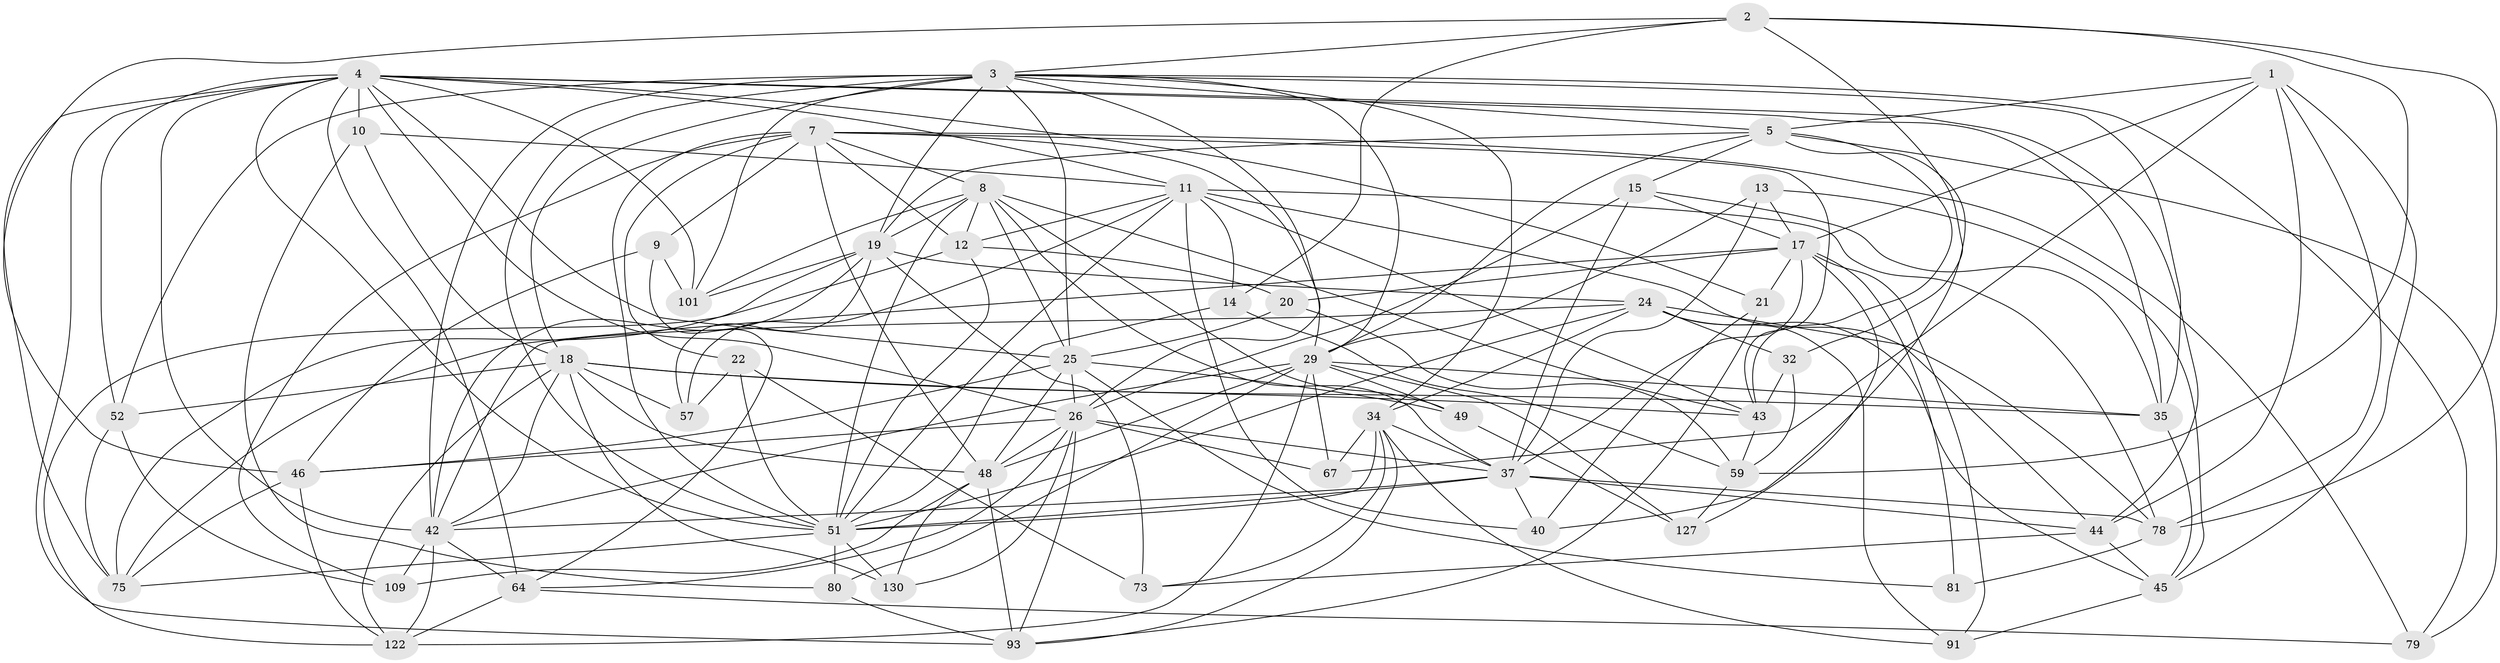 // original degree distribution, {4: 1.0}
// Generated by graph-tools (version 1.1) at 2025/20/03/04/25 18:20:56]
// undirected, 55 vertices, 182 edges
graph export_dot {
graph [start="1"]
  node [color=gray90,style=filled];
  1 [super="+27"];
  2 [super="+54"];
  3 [super="+6+36"];
  4 [super="+111+106+31"];
  5 [super="+105"];
  7 [super="+132+53"];
  8 [super="+71+62"];
  9;
  10 [super="+65"];
  11 [super="+112+100+16"];
  12 [super="+118"];
  13;
  14;
  15 [super="+104"];
  17 [super="+137+136+63"];
  18 [super="+86+85+95"];
  19 [super="+23"];
  20;
  21;
  22;
  24 [super="+56"];
  25 [super="+94+30"];
  26 [super="+28+72"];
  29 [super="+38+131+124"];
  32;
  34 [super="+69"];
  35 [super="+47"];
  37 [super="+138+108+99+50"];
  40;
  42 [super="+133+68"];
  43 [super="+121+115"];
  44 [super="+90"];
  45 [super="+102"];
  46 [super="+97"];
  48 [super="+74+134"];
  49;
  51 [super="+88+98+120"];
  52 [super="+87"];
  57;
  59 [super="+135"];
  64 [super="+113"];
  67;
  73;
  75 [super="+92"];
  78 [super="+84"];
  79;
  80;
  81;
  91;
  93 [super="+103"];
  101 [super="+119"];
  109;
  122 [super="+125"];
  127;
  130;
  1 -- 44;
  1 -- 5;
  1 -- 67;
  1 -- 45;
  1 -- 78;
  1 -- 17;
  2 -- 32;
  2 -- 59;
  2 -- 46;
  2 -- 78;
  2 -- 14;
  2 -- 3;
  3 -- 19 [weight=2];
  3 -- 26;
  3 -- 35;
  3 -- 5;
  3 -- 101 [weight=2];
  3 -- 42;
  3 -- 79;
  3 -- 18;
  3 -- 52;
  3 -- 29;
  3 -- 51 [weight=2];
  3 -- 34;
  3 -- 25 [weight=2];
  4 -- 64;
  4 -- 25;
  4 -- 35;
  4 -- 75;
  4 -- 26;
  4 -- 51;
  4 -- 101;
  4 -- 11;
  4 -- 42;
  4 -- 21;
  4 -- 52 [weight=2];
  4 -- 10 [weight=2];
  4 -- 44;
  4 -- 93;
  5 -- 29;
  5 -- 40;
  5 -- 79;
  5 -- 43;
  5 -- 15;
  5 -- 19;
  7 -- 12;
  7 -- 9;
  7 -- 79;
  7 -- 48;
  7 -- 109;
  7 -- 22;
  7 -- 8;
  7 -- 29;
  7 -- 43;
  7 -- 51;
  8 -- 49;
  8 -- 25;
  8 -- 43 [weight=2];
  8 -- 12;
  8 -- 19;
  8 -- 37;
  8 -- 51;
  8 -- 101;
  9 -- 101;
  9 -- 64;
  9 -- 46;
  10 -- 80;
  10 -- 18;
  10 -- 11 [weight=2];
  11 -- 44;
  11 -- 12;
  11 -- 51 [weight=2];
  11 -- 57;
  11 -- 14;
  11 -- 40;
  11 -- 43;
  11 -- 78;
  12 -- 20;
  12 -- 51;
  12 -- 122;
  13 -- 45;
  13 -- 17;
  13 -- 37;
  13 -- 29;
  14 -- 59;
  14 -- 51;
  15 -- 35;
  15 -- 26;
  15 -- 37 [weight=2];
  15 -- 17;
  17 -- 20;
  17 -- 91;
  17 -- 127;
  17 -- 75;
  17 -- 37;
  17 -- 81;
  17 -- 21;
  18 -- 35;
  18 -- 43;
  18 -- 57;
  18 -- 42;
  18 -- 48;
  18 -- 52;
  18 -- 130;
  18 -- 122;
  19 -- 24;
  19 -- 101;
  19 -- 73;
  19 -- 42;
  19 -- 75;
  19 -- 57;
  20 -- 59;
  20 -- 25;
  21 -- 40;
  21 -- 93;
  22 -- 57;
  22 -- 73;
  22 -- 51;
  24 -- 32;
  24 -- 45;
  24 -- 34;
  24 -- 51;
  24 -- 42;
  24 -- 91;
  24 -- 78;
  25 -- 81 [weight=2];
  25 -- 49;
  25 -- 48;
  25 -- 26 [weight=2];
  25 -- 46;
  26 -- 67;
  26 -- 48;
  26 -- 93;
  26 -- 37;
  26 -- 64;
  26 -- 130;
  26 -- 46;
  29 -- 49;
  29 -- 67;
  29 -- 122;
  29 -- 127;
  29 -- 80;
  29 -- 35;
  29 -- 48;
  29 -- 42;
  32 -- 59;
  32 -- 43;
  34 -- 73;
  34 -- 67;
  34 -- 93;
  34 -- 37;
  34 -- 91;
  34 -- 51;
  35 -- 45;
  37 -- 78;
  37 -- 51;
  37 -- 44;
  37 -- 40;
  37 -- 42;
  42 -- 64;
  42 -- 109;
  42 -- 122;
  43 -- 59;
  44 -- 73;
  44 -- 45;
  45 -- 91;
  46 -- 122;
  46 -- 75;
  48 -- 109;
  48 -- 130;
  48 -- 93;
  49 -- 127;
  51 -- 75;
  51 -- 80;
  51 -- 130;
  52 -- 109;
  52 -- 75;
  59 -- 127;
  64 -- 122;
  64 -- 79;
  78 -- 81;
  80 -- 93;
}
